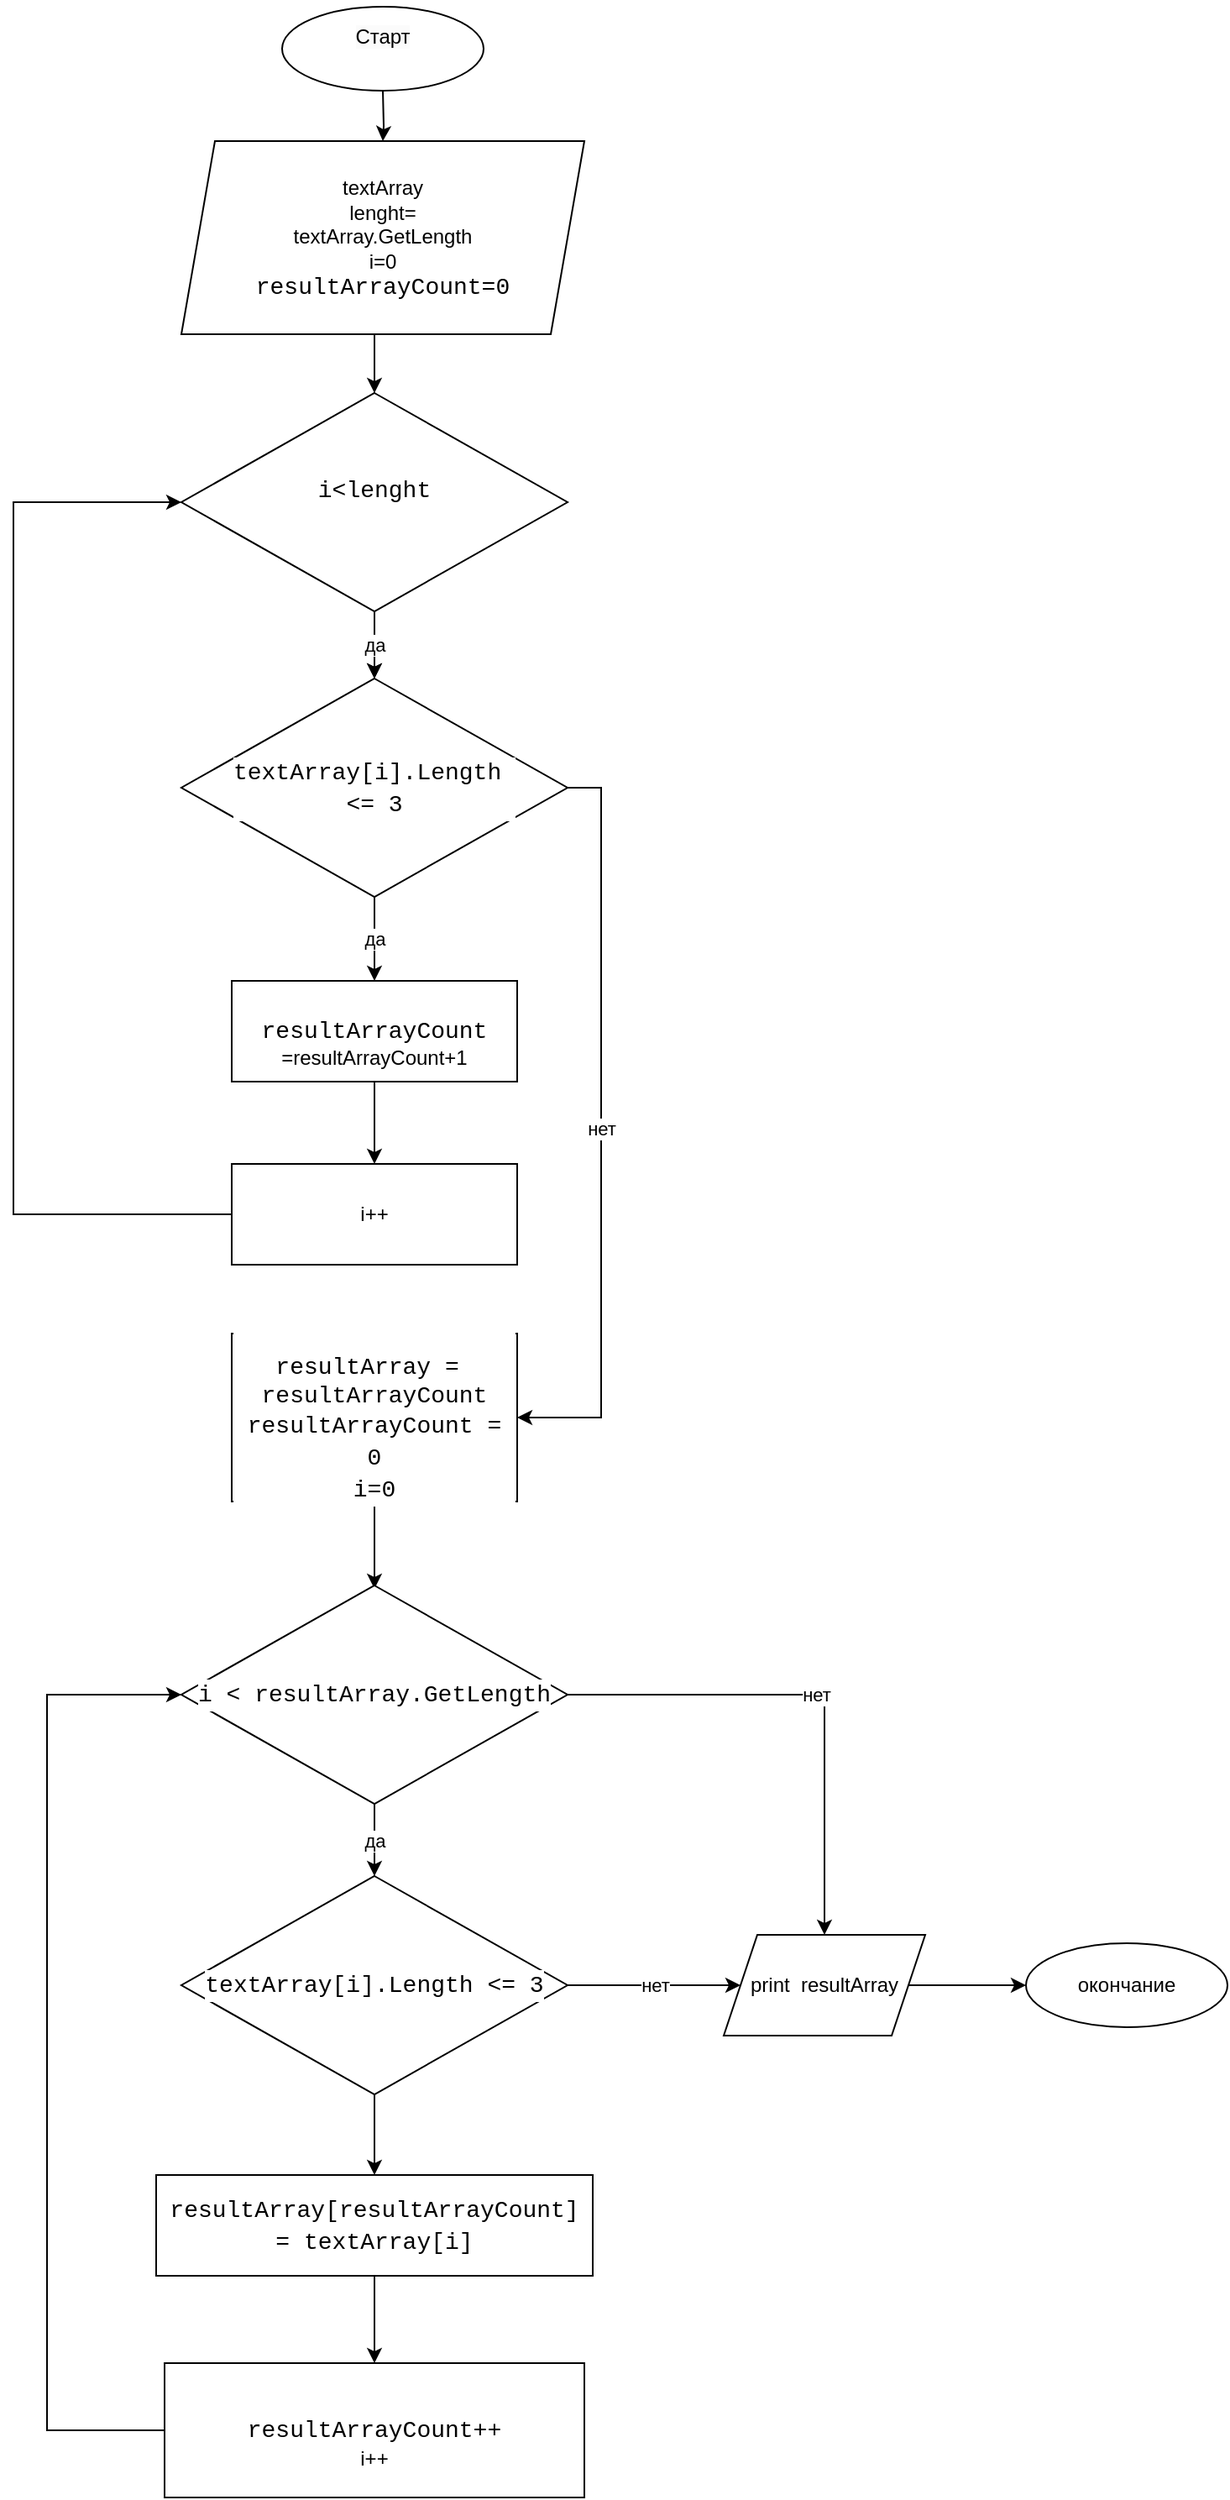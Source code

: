 <mxfile version="21.1.2" type="device">
  <diagram name="Страница 1" id="L_5oP55531O-bamrG1y1">
    <mxGraphModel dx="2215" dy="2050" grid="1" gridSize="10" guides="1" tooltips="1" connect="1" arrows="1" fold="1" page="1" pageScale="1" pageWidth="827" pageHeight="1169" math="0" shadow="0">
      <root>
        <mxCell id="0" />
        <mxCell id="1" parent="0" />
        <mxCell id="2zQxuECsmwM4QliKn00l-9" style="edgeStyle=orthogonalEdgeStyle;rounded=0;orthogonalLoop=1;jettySize=auto;html=1;exitX=0.5;exitY=1;exitDx=0;exitDy=0;" edge="1" parent="1" target="2zQxuECsmwM4QliKn00l-3">
          <mxGeometry relative="1" as="geometry">
            <mxPoint x="260" y="170" as="sourcePoint" />
          </mxGeometry>
        </mxCell>
        <mxCell id="2zQxuECsmwM4QliKn00l-10" style="edgeStyle=orthogonalEdgeStyle;rounded=0;orthogonalLoop=1;jettySize=auto;html=1;exitX=0.5;exitY=1;exitDx=0;exitDy=0;entryX=0.5;entryY=0;entryDx=0;entryDy=0;" edge="1" parent="1" source="2zQxuECsmwM4QliKn00l-3" target="2zQxuECsmwM4QliKn00l-6">
          <mxGeometry relative="1" as="geometry" />
        </mxCell>
        <mxCell id="2zQxuECsmwM4QliKn00l-3" value="textArray&lt;br&gt;lenght=&lt;br&gt;textArray.GetLength&lt;br&gt;i=0&lt;br&gt;&lt;span style=&quot;font-family: Consolas, &amp;quot;Courier New&amp;quot;, monospace; font-size: 14px; text-align: left;&quot;&gt;resultArrayCount=0&lt;/span&gt;&lt;span style=&quot;font-family: Consolas, &amp;quot;Courier New&amp;quot;, monospace; font-size: 14px;&quot;&gt;&lt;br&gt;&lt;/span&gt;" style="shape=parallelogram;perimeter=parallelogramPerimeter;whiteSpace=wrap;html=1;fixedSize=1;fontColor=#000000;labelBackgroundColor=default;" vertex="1" parent="1">
          <mxGeometry x="140" y="200" width="240" height="115" as="geometry" />
        </mxCell>
        <mxCell id="2zQxuECsmwM4QliKn00l-4" style="edgeStyle=orthogonalEdgeStyle;rounded=0;orthogonalLoop=1;jettySize=auto;html=1;exitX=0.5;exitY=1;exitDx=0;exitDy=0;" edge="1" parent="1" source="2zQxuECsmwM4QliKn00l-3" target="2zQxuECsmwM4QliKn00l-3">
          <mxGeometry relative="1" as="geometry" />
        </mxCell>
        <mxCell id="2zQxuECsmwM4QliKn00l-11" style="edgeStyle=orthogonalEdgeStyle;rounded=0;orthogonalLoop=1;jettySize=auto;html=1;exitX=0.5;exitY=1;exitDx=0;exitDy=0;entryX=0.5;entryY=0;entryDx=0;entryDy=0;" edge="1" parent="1" source="2zQxuECsmwM4QliKn00l-6" target="2zQxuECsmwM4QliKn00l-7">
          <mxGeometry relative="1" as="geometry" />
        </mxCell>
        <mxCell id="2zQxuECsmwM4QliKn00l-13" value="да" style="edgeStyle=orthogonalEdgeStyle;rounded=0;orthogonalLoop=1;jettySize=auto;html=1;" edge="1" parent="1" source="2zQxuECsmwM4QliKn00l-6" target="2zQxuECsmwM4QliKn00l-7">
          <mxGeometry relative="1" as="geometry" />
        </mxCell>
        <mxCell id="2zQxuECsmwM4QliKn00l-6" value="&#xa;&lt;div style=&quot;font-family: Consolas, &amp;quot;Courier New&amp;quot;, monospace; font-weight: normal; font-size: 14px; line-height: 19px;&quot;&gt;&lt;div&gt;&lt;span style=&quot;&quot;&gt;i&lt;/span&gt;&lt;span style=&quot;&quot;&gt;&amp;lt;&lt;/span&gt;&lt;span style=&quot;&quot;&gt;lenght&lt;/span&gt;&lt;/div&gt;&lt;/div&gt;&#xa;&#xa;" style="rhombus;whiteSpace=wrap;html=1;labelBackgroundColor=default;fontColor=#000000;" vertex="1" parent="1">
          <mxGeometry x="140" y="350" width="230" height="130" as="geometry" />
        </mxCell>
        <mxCell id="2zQxuECsmwM4QliKn00l-12" value="да" style="edgeStyle=orthogonalEdgeStyle;rounded=0;orthogonalLoop=1;jettySize=auto;html=1;exitX=0.5;exitY=1;exitDx=0;exitDy=0;" edge="1" parent="1" source="2zQxuECsmwM4QliKn00l-7" target="2zQxuECsmwM4QliKn00l-8">
          <mxGeometry relative="1" as="geometry" />
        </mxCell>
        <mxCell id="2zQxuECsmwM4QliKn00l-19" value="нет" style="edgeStyle=orthogonalEdgeStyle;rounded=0;orthogonalLoop=1;jettySize=auto;html=1;exitX=1;exitY=0.5;exitDx=0;exitDy=0;entryX=1;entryY=0.5;entryDx=0;entryDy=0;" edge="1" parent="1" source="2zQxuECsmwM4QliKn00l-7" target="2zQxuECsmwM4QliKn00l-25">
          <mxGeometry relative="1" as="geometry">
            <mxPoint x="320" y="975" as="targetPoint" />
          </mxGeometry>
        </mxCell>
        <mxCell id="2zQxuECsmwM4QliKn00l-7" value="&lt;div style=&quot;font-family: Consolas, &amp;quot;Courier New&amp;quot;, monospace; font-size: 14px; line-height: 19px;&quot;&gt;textArray[&lt;span style=&quot;&quot;&gt;i&lt;/span&gt;].&lt;span style=&quot;&quot;&gt;Length&lt;/span&gt;&amp;nbsp;&lt;/div&gt;&lt;div style=&quot;font-family: Consolas, &amp;quot;Courier New&amp;quot;, monospace; font-size: 14px; line-height: 19px;&quot;&gt;&amp;lt;= &lt;span style=&quot;&quot;&gt;3&lt;/span&gt;&lt;/div&gt;" style="rhombus;whiteSpace=wrap;html=1;labelBackgroundColor=#FFFFFF;fontColor=#000000;" vertex="1" parent="1">
          <mxGeometry x="140" y="520" width="230" height="130" as="geometry" />
        </mxCell>
        <mxCell id="2zQxuECsmwM4QliKn00l-15" style="edgeStyle=orthogonalEdgeStyle;rounded=0;orthogonalLoop=1;jettySize=auto;html=1;exitX=0.5;exitY=1;exitDx=0;exitDy=0;entryX=0.5;entryY=0;entryDx=0;entryDy=0;" edge="1" parent="1" source="2zQxuECsmwM4QliKn00l-8" target="2zQxuECsmwM4QliKn00l-14">
          <mxGeometry relative="1" as="geometry" />
        </mxCell>
        <mxCell id="2zQxuECsmwM4QliKn00l-8" value="&lt;br&gt;&lt;span style=&quot;color: rgb(0, 0, 0); font-family: Consolas, &amp;quot;Courier New&amp;quot;, monospace; font-size: 14px; font-style: normal; font-variant-ligatures: normal; font-variant-caps: normal; font-weight: 400; letter-spacing: normal; orphans: 2; text-align: left; text-indent: 0px; text-transform: none; widows: 2; word-spacing: 0px; -webkit-text-stroke-width: 0px; background-color: rgb(255, 255, 255); text-decoration-thickness: initial; text-decoration-style: initial; text-decoration-color: initial; float: none; display: inline !important;&quot;&gt;resultArrayCount&lt;/span&gt;&lt;br&gt;=resultArrayCount+1" style="rounded=0;whiteSpace=wrap;html=1;" vertex="1" parent="1">
          <mxGeometry x="170" y="700" width="170" height="60" as="geometry" />
        </mxCell>
        <mxCell id="2zQxuECsmwM4QliKn00l-20" style="edgeStyle=orthogonalEdgeStyle;rounded=0;orthogonalLoop=1;jettySize=auto;html=1;exitX=0;exitY=0.5;exitDx=0;exitDy=0;entryX=0;entryY=0.5;entryDx=0;entryDy=0;" edge="1" parent="1" source="2zQxuECsmwM4QliKn00l-14" target="2zQxuECsmwM4QliKn00l-6">
          <mxGeometry relative="1" as="geometry">
            <Array as="points">
              <mxPoint x="40" y="839" />
              <mxPoint x="40" y="415" />
            </Array>
          </mxGeometry>
        </mxCell>
        <mxCell id="2zQxuECsmwM4QliKn00l-14" value="i++" style="rounded=0;whiteSpace=wrap;html=1;" vertex="1" parent="1">
          <mxGeometry x="170" y="809" width="170" height="60" as="geometry" />
        </mxCell>
        <mxCell id="2zQxuECsmwM4QliKn00l-16" value="&#xa;&lt;span style=&quot;color: rgb(0, 0, 0); font-family: Helvetica; font-size: 12px; font-style: normal; font-variant-ligatures: normal; font-variant-caps: normal; font-weight: 400; letter-spacing: normal; orphans: 2; text-align: center; text-indent: 0px; text-transform: none; widows: 2; word-spacing: 0px; -webkit-text-stroke-width: 0px; background-color: rgb(251, 251, 251); text-decoration-thickness: initial; text-decoration-style: initial; text-decoration-color: initial; float: none; display: inline !important;&quot;&gt;Старт&lt;/span&gt;&#xa;&#xa;" style="ellipse;whiteSpace=wrap;html=1;verticalAlign=middle;" vertex="1" parent="1">
          <mxGeometry x="200" y="120" width="120" height="50" as="geometry" />
        </mxCell>
        <mxCell id="2zQxuECsmwM4QliKn00l-22" style="edgeStyle=orthogonalEdgeStyle;rounded=0;orthogonalLoop=1;jettySize=auto;html=1;exitX=1;exitY=0.5;exitDx=0;exitDy=0;entryX=0;entryY=0.5;entryDx=0;entryDy=0;" edge="1" parent="1" source="2zQxuECsmwM4QliKn00l-17" target="2zQxuECsmwM4QliKn00l-18">
          <mxGeometry relative="1" as="geometry" />
        </mxCell>
        <mxCell id="2zQxuECsmwM4QliKn00l-17" value="print&amp;nbsp;&amp;nbsp;resultArray" style="shape=parallelogram;perimeter=parallelogramPerimeter;whiteSpace=wrap;html=1;fixedSize=1;" vertex="1" parent="1">
          <mxGeometry x="463" y="1268" width="120" height="60" as="geometry" />
        </mxCell>
        <mxCell id="2zQxuECsmwM4QliKn00l-18" value="окончание" style="ellipse;whiteSpace=wrap;html=1;verticalAlign=middle;" vertex="1" parent="1">
          <mxGeometry x="643" y="1273" width="120" height="50" as="geometry" />
        </mxCell>
        <mxCell id="2zQxuECsmwM4QliKn00l-26" style="edgeStyle=orthogonalEdgeStyle;rounded=0;orthogonalLoop=1;jettySize=auto;html=1;exitX=0.5;exitY=1;exitDx=0;exitDy=0;entryX=0.5;entryY=0;entryDx=0;entryDy=0;" edge="1" parent="1" source="2zQxuECsmwM4QliKn00l-25">
          <mxGeometry relative="1" as="geometry">
            <mxPoint x="255" y="1062" as="targetPoint" />
          </mxGeometry>
        </mxCell>
        <mxCell id="2zQxuECsmwM4QliKn00l-25" value="&lt;br&gt;&lt;span style=&quot;border-color: var(--border-color); font-family: Consolas, &amp;quot;Courier New&amp;quot;, monospace; font-size: 14px; font-style: normal; font-variant-ligatures: normal; font-variant-caps: normal; font-weight: 400; letter-spacing: normal; orphans: 2; text-align: center; text-indent: 0px; text-transform: none; widows: 2; word-spacing: 0px; -webkit-text-stroke-width: 0px; text-decoration-thickness: initial; text-decoration-style: initial; text-decoration-color: initial;&quot;&gt;resultArray&lt;/span&gt;&lt;span style=&quot;border-color: var(--border-color); font-family: Consolas, &amp;quot;Courier New&amp;quot;, monospace; font-size: 14px; font-style: normal; font-variant-ligatures: normal; font-variant-caps: normal; font-weight: 400; letter-spacing: normal; orphans: 2; text-align: center; text-indent: 0px; text-transform: none; widows: 2; word-spacing: 0px; -webkit-text-stroke-width: 0px; text-decoration-thickness: initial; text-decoration-style: initial; text-decoration-color: initial;&quot;&gt;&lt;span&gt;&amp;nbsp;&lt;/span&gt;&lt;/span&gt;&lt;span style=&quot;border-color: var(--border-color); font-family: Consolas, &amp;quot;Courier New&amp;quot;, monospace; font-size: 14px; font-style: normal; font-variant-ligatures: normal; font-variant-caps: normal; font-weight: 400; letter-spacing: normal; orphans: 2; text-align: center; text-indent: 0px; text-transform: none; widows: 2; word-spacing: 0px; -webkit-text-stroke-width: 0px; text-decoration-thickness: initial; text-decoration-style: initial; text-decoration-color: initial;&quot;&gt;=&lt;/span&gt;&lt;span style=&quot;border-color: var(--border-color); font-family: Consolas, &amp;quot;Courier New&amp;quot;, monospace; font-size: 14px; font-style: normal; font-variant-ligatures: normal; font-variant-caps: normal; font-weight: 400; letter-spacing: normal; orphans: 2; text-align: center; text-indent: 0px; text-transform: none; widows: 2; word-spacing: 0px; -webkit-text-stroke-width: 0px; text-decoration-thickness: initial; text-decoration-style: initial; text-decoration-color: initial;&quot;&gt;&lt;span&gt;&amp;nbsp;&lt;br&gt;&lt;/span&gt;&lt;/span&gt;&lt;span style=&quot;border-color: var(--border-color); font-family: Consolas, &amp;quot;Courier New&amp;quot;, monospace; font-size: 14px; font-style: normal; font-variant-ligatures: normal; font-variant-caps: normal; font-weight: 400; letter-spacing: normal; orphans: 2; text-align: center; text-indent: 0px; text-transform: none; widows: 2; word-spacing: 0px; -webkit-text-stroke-width: 0px; text-decoration-thickness: initial; text-decoration-style: initial; text-decoration-color: initial;&quot;&gt;resultArrayCount&lt;/span&gt;&lt;br class=&quot;Apple-interchange-newline&quot;&gt;&lt;div style=&quot;font-family: Consolas, &amp;quot;Courier New&amp;quot;, monospace; font-size: 14px; line-height: 19px;&quot;&gt;resultArrayCount = &lt;span style=&quot;&quot;&gt;0&lt;/span&gt;&lt;/div&gt;&lt;div style=&quot;font-family: Consolas, &amp;quot;Courier New&amp;quot;, monospace; font-size: 14px; line-height: 19px;&quot;&gt;i=0&lt;/div&gt;" style="rounded=0;whiteSpace=wrap;html=1;labelBackgroundColor=#FFFFFF;fontColor=#000000;" vertex="1" parent="1">
          <mxGeometry x="170" y="910" width="170" height="100" as="geometry" />
        </mxCell>
        <mxCell id="2zQxuECsmwM4QliKn00l-42" value="да" style="edgeStyle=orthogonalEdgeStyle;rounded=0;orthogonalLoop=1;jettySize=auto;html=1;exitX=0.5;exitY=1;exitDx=0;exitDy=0;" edge="1" parent="1" source="2zQxuECsmwM4QliKn00l-36" target="2zQxuECsmwM4QliKn00l-41">
          <mxGeometry relative="1" as="geometry" />
        </mxCell>
        <mxCell id="2zQxuECsmwM4QliKn00l-51" value="нет" style="edgeStyle=orthogonalEdgeStyle;rounded=0;orthogonalLoop=1;jettySize=auto;html=1;exitX=1;exitY=0.5;exitDx=0;exitDy=0;entryX=0.5;entryY=0;entryDx=0;entryDy=0;" edge="1" parent="1" source="2zQxuECsmwM4QliKn00l-36" target="2zQxuECsmwM4QliKn00l-17">
          <mxGeometry relative="1" as="geometry" />
        </mxCell>
        <mxCell id="2zQxuECsmwM4QliKn00l-36" value="&lt;div style=&quot;font-family: Consolas, &amp;quot;Courier New&amp;quot;, monospace; font-size: 14px; line-height: 19px;&quot;&gt;&lt;div style=&quot;line-height: 19px;&quot;&gt;&lt;div style=&quot;line-height: 19px;&quot;&gt;&lt;div style=&quot;line-height: 19px;&quot;&gt;i &amp;lt; &lt;span style=&quot;&quot;&gt;resultArray&lt;/span&gt;.&lt;span style=&quot;&quot;&gt;GetLength&lt;/span&gt;&lt;/div&gt;&lt;/div&gt;&lt;/div&gt;&lt;/div&gt;" style="rhombus;whiteSpace=wrap;html=1;labelBackgroundColor=#FFFFFF;fontColor=#000000;" vertex="1" parent="1">
          <mxGeometry x="140" y="1060" width="230" height="130" as="geometry" />
        </mxCell>
        <mxCell id="2zQxuECsmwM4QliKn00l-46" style="edgeStyle=orthogonalEdgeStyle;rounded=0;orthogonalLoop=1;jettySize=auto;html=1;exitX=0.5;exitY=1;exitDx=0;exitDy=0;entryX=0.5;entryY=0;entryDx=0;entryDy=0;" edge="1" parent="1" source="2zQxuECsmwM4QliKn00l-41" target="2zQxuECsmwM4QliKn00l-45">
          <mxGeometry relative="1" as="geometry" />
        </mxCell>
        <mxCell id="2zQxuECsmwM4QliKn00l-50" value="нет" style="edgeStyle=orthogonalEdgeStyle;rounded=0;orthogonalLoop=1;jettySize=auto;html=1;exitX=1;exitY=0.5;exitDx=0;exitDy=0;" edge="1" parent="1" source="2zQxuECsmwM4QliKn00l-41" target="2zQxuECsmwM4QliKn00l-17">
          <mxGeometry relative="1" as="geometry" />
        </mxCell>
        <mxCell id="2zQxuECsmwM4QliKn00l-41" value="&lt;div style=&quot;font-family: Consolas, &amp;quot;Courier New&amp;quot;, monospace; font-size: 14px; line-height: 19px;&quot;&gt;&lt;div style=&quot;line-height: 19px;&quot;&gt;&lt;div style=&quot;line-height: 19px;&quot;&gt;&lt;div style=&quot;line-height: 19px;&quot;&gt;&lt;div style=&quot;line-height: 19px;&quot;&gt;&lt;div style=&quot;line-height: 19px;&quot;&gt;textArray[&lt;span style=&quot;&quot;&gt;i&lt;/span&gt;].&lt;span style=&quot;&quot;&gt;Length&lt;/span&gt; &amp;lt;= &lt;span style=&quot;&quot;&gt;3&lt;/span&gt;&lt;/div&gt;&lt;/div&gt;&lt;/div&gt;&lt;/div&gt;&lt;/div&gt;&lt;/div&gt;" style="rhombus;whiteSpace=wrap;html=1;labelBackgroundColor=#FFFFFF;fontColor=#000000;" vertex="1" parent="1">
          <mxGeometry x="140" y="1233" width="230" height="130" as="geometry" />
        </mxCell>
        <mxCell id="2zQxuECsmwM4QliKn00l-48" style="edgeStyle=orthogonalEdgeStyle;rounded=0;orthogonalLoop=1;jettySize=auto;html=1;exitX=0.5;exitY=1;exitDx=0;exitDy=0;entryX=0.5;entryY=0;entryDx=0;entryDy=0;" edge="1" parent="1" source="2zQxuECsmwM4QliKn00l-45" target="2zQxuECsmwM4QliKn00l-47">
          <mxGeometry relative="1" as="geometry" />
        </mxCell>
        <mxCell id="2zQxuECsmwM4QliKn00l-45" value="&lt;br&gt;&lt;div style=&quot;font-family: Consolas, &amp;quot;Courier New&amp;quot;, monospace; font-weight: normal; font-size: 14px; line-height: 19px;&quot;&gt;&lt;div&gt;&lt;span style=&quot;&quot;&gt;resultArray&lt;/span&gt;&lt;span style=&quot;&quot;&gt;[&lt;/span&gt;&lt;span style=&quot;&quot;&gt;resultArrayCount&lt;/span&gt;&lt;span style=&quot;&quot;&gt;] &lt;/span&gt;&lt;span style=&quot;&quot;&gt;=&lt;/span&gt;&lt;span style=&quot;&quot;&gt; &lt;/span&gt;&lt;span style=&quot;&quot;&gt;textArray&lt;/span&gt;&lt;span style=&quot;&quot;&gt;[&lt;/span&gt;&lt;span style=&quot;&quot;&gt;i&lt;/span&gt;&lt;span style=&quot;&quot;&gt;]&lt;/span&gt;&lt;/div&gt;&lt;/div&gt;&lt;br&gt;" style="rounded=0;whiteSpace=wrap;html=1;fontColor=#000000;" vertex="1" parent="1">
          <mxGeometry x="125" y="1411" width="260" height="60" as="geometry" />
        </mxCell>
        <mxCell id="2zQxuECsmwM4QliKn00l-49" style="edgeStyle=orthogonalEdgeStyle;rounded=0;orthogonalLoop=1;jettySize=auto;html=1;exitX=0;exitY=0.5;exitDx=0;exitDy=0;entryX=0;entryY=0.5;entryDx=0;entryDy=0;" edge="1" parent="1" source="2zQxuECsmwM4QliKn00l-47" target="2zQxuECsmwM4QliKn00l-36">
          <mxGeometry relative="1" as="geometry">
            <Array as="points">
              <mxPoint x="60" y="1563" />
              <mxPoint x="60" y="1125" />
            </Array>
          </mxGeometry>
        </mxCell>
        <mxCell id="2zQxuECsmwM4QliKn00l-47" value="&lt;br&gt;&lt;div style=&quot;font-family: Consolas, &amp;quot;Courier New&amp;quot;, monospace; font-weight: normal; font-size: 14px; line-height: 19px;&quot;&gt;&lt;div&gt;&lt;span style=&quot;&quot;&gt;resultArrayCount&lt;/span&gt;&lt;span style=&quot;&quot;&gt;++&lt;/span&gt;&lt;/div&gt;&lt;/div&gt;i++&lt;br&gt;" style="rounded=0;whiteSpace=wrap;html=1;fontColor=#000000;labelBackgroundColor=#FFFFFF;" vertex="1" parent="1">
          <mxGeometry x="130" y="1523" width="250" height="80" as="geometry" />
        </mxCell>
      </root>
    </mxGraphModel>
  </diagram>
</mxfile>

